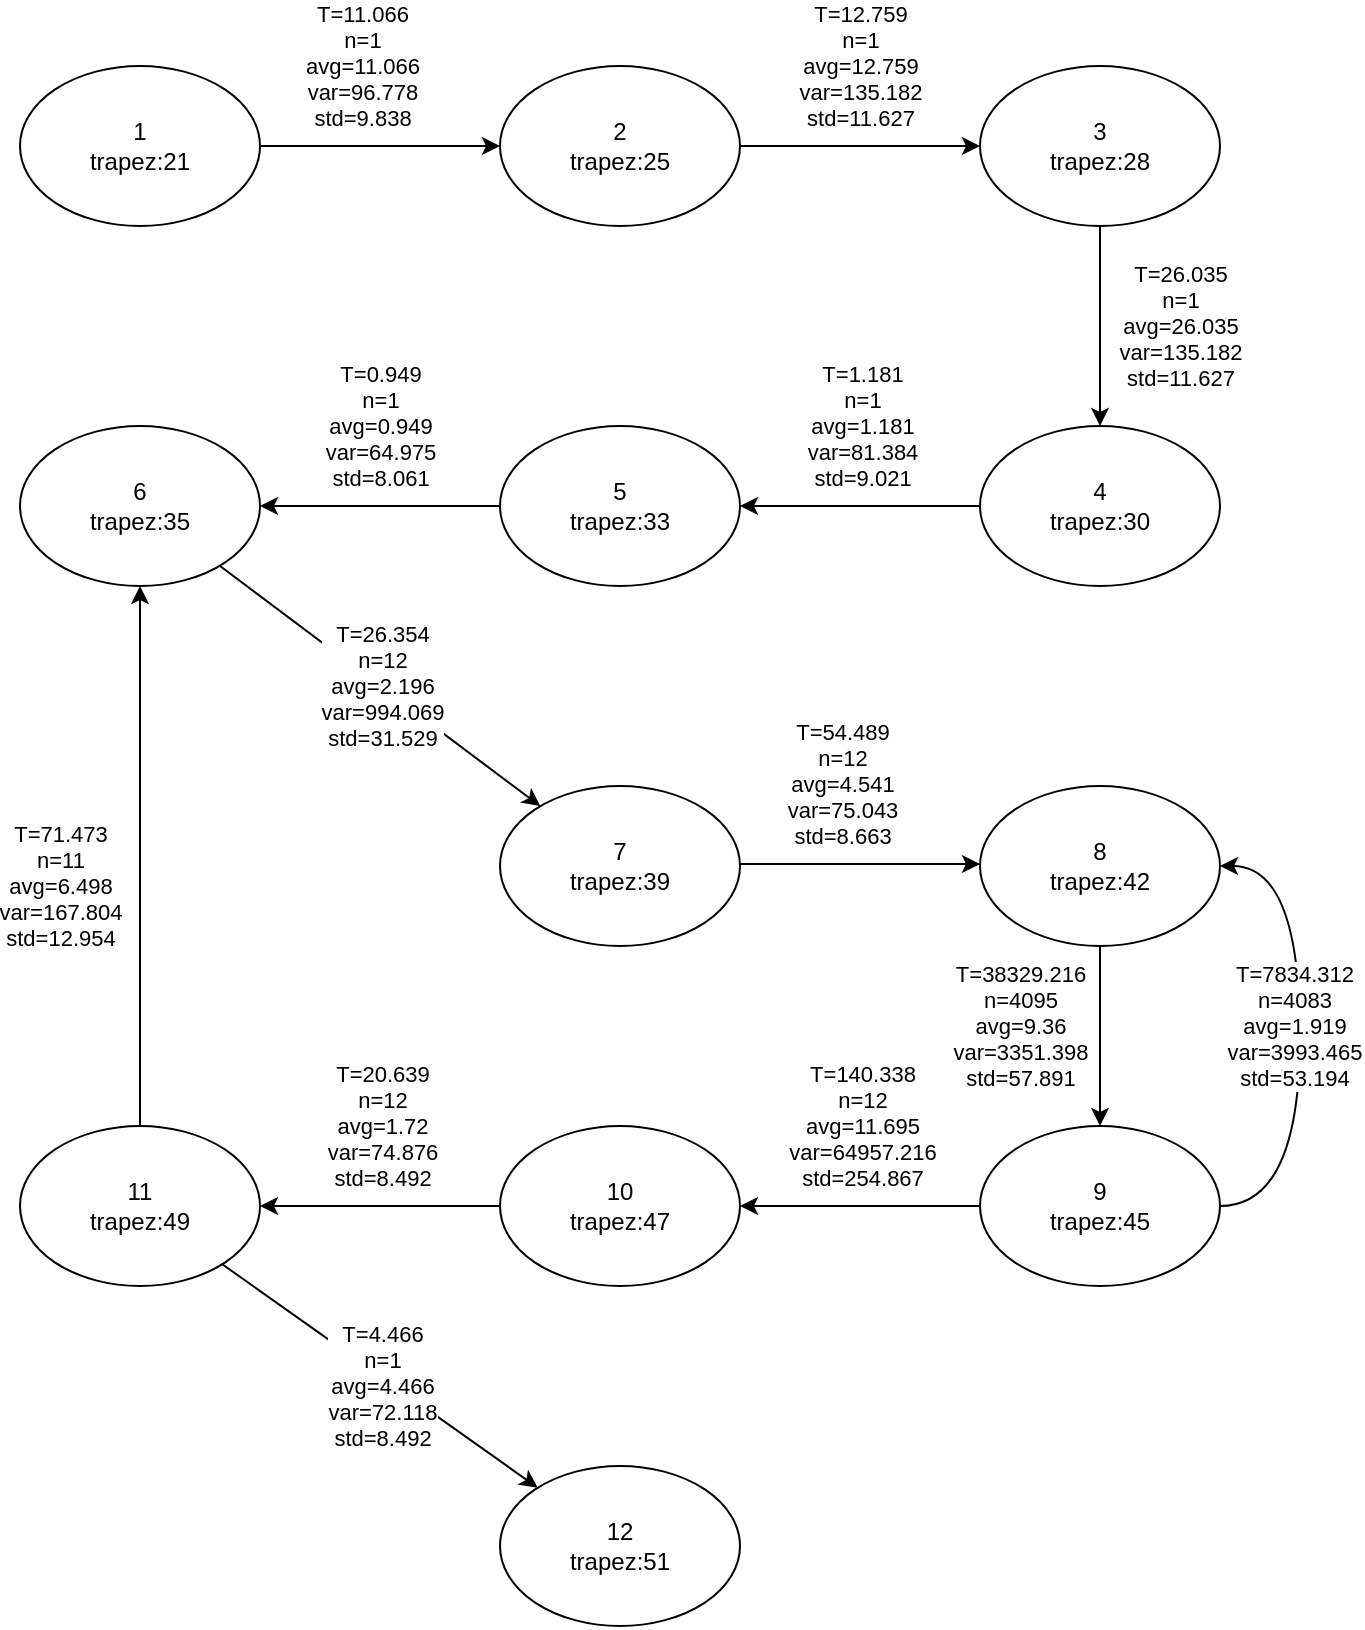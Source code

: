 <mxfile version="15.8.7" type="device"><diagram id="zqFlpqb561GmccCxuulz" name="Страница 1"><mxGraphModel dx="630" dy="494" grid="1" gridSize="10" guides="1" tooltips="1" connect="1" arrows="1" fold="1" page="1" pageScale="1" pageWidth="827" pageHeight="1169" math="0" shadow="0"><root><mxCell id="0"/><mxCell id="1" parent="0"/><mxCell id="HgJq_-KJ6NtjTggEVQ5I-1" value="1&lt;br&gt;trapez:21" style="ellipse;whiteSpace=wrap;html=1;" parent="1" vertex="1"><mxGeometry x="120" y="80" width="120" height="80" as="geometry"/></mxCell><mxCell id="HgJq_-KJ6NtjTggEVQ5I-2" value="2&lt;br&gt;trapez:25" style="ellipse;whiteSpace=wrap;html=1;" parent="1" vertex="1"><mxGeometry x="360" y="80" width="120" height="80" as="geometry"/></mxCell><mxCell id="HgJq_-KJ6NtjTggEVQ5I-3" value="3&lt;br&gt;trapez:28" style="ellipse;whiteSpace=wrap;html=1;" parent="1" vertex="1"><mxGeometry x="600" y="80" width="120" height="80" as="geometry"/></mxCell><mxCell id="HgJq_-KJ6NtjTggEVQ5I-4" value="4&lt;br&gt;trapez:30" style="ellipse;whiteSpace=wrap;html=1;" parent="1" vertex="1"><mxGeometry x="600" y="260" width="120" height="80" as="geometry"/></mxCell><mxCell id="HgJq_-KJ6NtjTggEVQ5I-7" value="5&lt;br&gt;trapez:33" style="ellipse;whiteSpace=wrap;html=1;" parent="1" vertex="1"><mxGeometry x="360" y="260" width="120" height="80" as="geometry"/></mxCell><mxCell id="HgJq_-KJ6NtjTggEVQ5I-8" value="6&lt;br&gt;trapez:35" style="ellipse;whiteSpace=wrap;html=1;" parent="1" vertex="1"><mxGeometry x="120" y="260" width="120" height="80" as="geometry"/></mxCell><mxCell id="HgJq_-KJ6NtjTggEVQ5I-9" value="10&lt;br&gt;trapez:47" style="ellipse;whiteSpace=wrap;html=1;" parent="1" vertex="1"><mxGeometry x="360" y="610" width="120" height="80" as="geometry"/></mxCell><mxCell id="HgJq_-KJ6NtjTggEVQ5I-10" value="7&lt;br&gt;trapez:39" style="ellipse;whiteSpace=wrap;html=1;" parent="1" vertex="1"><mxGeometry x="360" y="440" width="120" height="80" as="geometry"/></mxCell><mxCell id="HgJq_-KJ6NtjTggEVQ5I-11" value="8&lt;br&gt;trapez:42" style="ellipse;whiteSpace=wrap;html=1;" parent="1" vertex="1"><mxGeometry x="600" y="440" width="120" height="80" as="geometry"/></mxCell><mxCell id="HgJq_-KJ6NtjTggEVQ5I-12" value="9&lt;br&gt;trapez:45" style="ellipse;whiteSpace=wrap;html=1;" parent="1" vertex="1"><mxGeometry x="600" y="610" width="120" height="80" as="geometry"/></mxCell><mxCell id="HgJq_-KJ6NtjTggEVQ5I-15" value="" style="endArrow=classic;html=1;rounded=0;" parent="1" source="HgJq_-KJ6NtjTggEVQ5I-1" target="HgJq_-KJ6NtjTggEVQ5I-2" edge="1"><mxGeometry width="50" height="50" relative="1" as="geometry"><mxPoint x="150" y="270" as="sourcePoint"/><mxPoint x="200" y="220" as="targetPoint"/></mxGeometry></mxCell><mxCell id="HgJq_-KJ6NtjTggEVQ5I-30" value="T=11.066&lt;br&gt;n=1&lt;br&gt;avg=11.066&lt;br&gt;var=96.778&lt;br&gt;std=9.838" style="edgeLabel;html=1;align=center;verticalAlign=middle;resizable=0;points=[];" parent="HgJq_-KJ6NtjTggEVQ5I-15" vertex="1" connectable="0"><mxGeometry x="-0.384" relative="1" as="geometry"><mxPoint x="14" y="-40" as="offset"/></mxGeometry></mxCell><mxCell id="HgJq_-KJ6NtjTggEVQ5I-16" value="" style="endArrow=classic;html=1;rounded=0;" parent="1" source="HgJq_-KJ6NtjTggEVQ5I-2" target="HgJq_-KJ6NtjTggEVQ5I-3" edge="1"><mxGeometry width="50" height="50" relative="1" as="geometry"><mxPoint x="320" y="230" as="sourcePoint"/><mxPoint x="370" y="180" as="targetPoint"/></mxGeometry></mxCell><mxCell id="HgJq_-KJ6NtjTggEVQ5I-31" value="T=12.759&lt;br&gt;n=1&lt;br&gt;avg=12.759&lt;br&gt;var=135.182&lt;br&gt;std=11.627" style="edgeLabel;html=1;align=center;verticalAlign=middle;resizable=0;points=[];" parent="HgJq_-KJ6NtjTggEVQ5I-16" vertex="1" connectable="0"><mxGeometry x="-0.365" relative="1" as="geometry"><mxPoint x="22" y="-40" as="offset"/></mxGeometry></mxCell><mxCell id="HgJq_-KJ6NtjTggEVQ5I-17" value="" style="endArrow=classic;html=1;rounded=0;" parent="1" source="HgJq_-KJ6NtjTggEVQ5I-3" target="HgJq_-KJ6NtjTggEVQ5I-4" edge="1"><mxGeometry width="50" height="50" relative="1" as="geometry"><mxPoint x="430" y="260" as="sourcePoint"/><mxPoint x="480" y="210" as="targetPoint"/></mxGeometry></mxCell><mxCell id="HgJq_-KJ6NtjTggEVQ5I-33" value="T=26.035&lt;br style=&quot;background-color: rgb(248 , 249 , 250)&quot;&gt;n=1&lt;br style=&quot;background-color: rgb(248 , 249 , 250)&quot;&gt;avg=26.035&lt;br style=&quot;background-color: rgb(248 , 249 , 250)&quot;&gt;var=135.182&lt;br style=&quot;background-color: rgb(248 , 249 , 250)&quot;&gt;std=11.627" style="edgeLabel;html=1;align=center;verticalAlign=middle;resizable=0;points=[];" parent="HgJq_-KJ6NtjTggEVQ5I-17" vertex="1" connectable="0"><mxGeometry x="-0.56" y="2" relative="1" as="geometry"><mxPoint x="38" y="28" as="offset"/></mxGeometry></mxCell><mxCell id="HgJq_-KJ6NtjTggEVQ5I-18" value="" style="endArrow=classic;html=1;rounded=0;" parent="1" source="HgJq_-KJ6NtjTggEVQ5I-4" target="HgJq_-KJ6NtjTggEVQ5I-7" edge="1"><mxGeometry width="50" height="50" relative="1" as="geometry"><mxPoint x="390" y="460" as="sourcePoint"/><mxPoint x="440" y="410" as="targetPoint"/></mxGeometry></mxCell><mxCell id="HgJq_-KJ6NtjTggEVQ5I-34" value="T=1.181&lt;br style=&quot;background-color: rgb(248 , 249 , 250)&quot;&gt;n=1&lt;br style=&quot;background-color: rgb(248 , 249 , 250)&quot;&gt;avg=1.181&lt;br style=&quot;background-color: rgb(248 , 249 , 250)&quot;&gt;var=81.384&lt;br style=&quot;background-color: rgb(248 , 249 , 250)&quot;&gt;std=9.021" style="edgeLabel;html=1;align=center;verticalAlign=middle;resizable=0;points=[];" parent="HgJq_-KJ6NtjTggEVQ5I-18" vertex="1" connectable="0"><mxGeometry x="-0.322" y="1" relative="1" as="geometry"><mxPoint x="-19" y="-41" as="offset"/></mxGeometry></mxCell><mxCell id="HgJq_-KJ6NtjTggEVQ5I-19" value="" style="endArrow=classic;html=1;rounded=0;" parent="1" source="HgJq_-KJ6NtjTggEVQ5I-7" target="HgJq_-KJ6NtjTggEVQ5I-8" edge="1"><mxGeometry width="50" height="50" relative="1" as="geometry"><mxPoint x="250" y="490" as="sourcePoint"/><mxPoint x="300" y="440" as="targetPoint"/></mxGeometry></mxCell><mxCell id="HgJq_-KJ6NtjTggEVQ5I-35" value="T=0.949&lt;br style=&quot;background-color: rgb(248 , 249 , 250)&quot;&gt;n=1&lt;br style=&quot;background-color: rgb(248 , 249 , 250)&quot;&gt;avg=0.949&lt;br style=&quot;background-color: rgb(248 , 249 , 250)&quot;&gt;var=64.975&lt;br style=&quot;background-color: rgb(248 , 249 , 250)&quot;&gt;std=8.061" style="edgeLabel;html=1;align=center;verticalAlign=middle;resizable=0;points=[];" parent="HgJq_-KJ6NtjTggEVQ5I-19" vertex="1" connectable="0"><mxGeometry x="-0.184" y="-3" relative="1" as="geometry"><mxPoint x="-11" y="-37" as="offset"/></mxGeometry></mxCell><mxCell id="HgJq_-KJ6NtjTggEVQ5I-20" value="" style="endArrow=classic;html=1;rounded=0;" parent="1" source="HgJq_-KJ6NtjTggEVQ5I-8" target="HgJq_-KJ6NtjTggEVQ5I-10" edge="1"><mxGeometry width="50" height="50" relative="1" as="geometry"><mxPoint x="180" y="480" as="sourcePoint"/><mxPoint x="230" y="430" as="targetPoint"/></mxGeometry></mxCell><mxCell id="HgJq_-KJ6NtjTggEVQ5I-36" value="T=26.354&lt;br style=&quot;background-color: rgb(248 , 249 , 250)&quot;&gt;n=12&lt;br style=&quot;background-color: rgb(248 , 249 , 250)&quot;&gt;avg=2.196&lt;br style=&quot;background-color: rgb(248 , 249 , 250)&quot;&gt;var=994.069&lt;br style=&quot;background-color: rgb(248 , 249 , 250)&quot;&gt;std=31.529" style="edgeLabel;html=1;align=center;verticalAlign=middle;resizable=0;points=[];" parent="HgJq_-KJ6NtjTggEVQ5I-20" vertex="1" connectable="0"><mxGeometry x="-0.143" y="-4" relative="1" as="geometry"><mxPoint x="14" y="5" as="offset"/></mxGeometry></mxCell><mxCell id="HgJq_-KJ6NtjTggEVQ5I-21" value="11&lt;br&gt;trapez:49" style="ellipse;whiteSpace=wrap;html=1;" parent="1" vertex="1"><mxGeometry x="120" y="610" width="120" height="80" as="geometry"/></mxCell><mxCell id="HgJq_-KJ6NtjTggEVQ5I-22" value="12&lt;br&gt;trapez:51" style="ellipse;whiteSpace=wrap;html=1;" parent="1" vertex="1"><mxGeometry x="360" y="780" width="120" height="80" as="geometry"/></mxCell><mxCell id="HgJq_-KJ6NtjTggEVQ5I-23" value="" style="endArrow=classic;html=1;rounded=0;" parent="1" edge="1"><mxGeometry width="50" height="50" relative="1" as="geometry"><mxPoint x="480" y="479" as="sourcePoint"/><mxPoint x="600" y="479" as="targetPoint"/></mxGeometry></mxCell><mxCell id="HgJq_-KJ6NtjTggEVQ5I-37" value="T=54.489&lt;br style=&quot;background-color: rgb(248 , 249 , 250)&quot;&gt;n=12&lt;br style=&quot;background-color: rgb(248 , 249 , 250)&quot;&gt;avg=4.541&lt;br style=&quot;background-color: rgb(248 , 249 , 250)&quot;&gt;var=75.043&lt;br style=&quot;background-color: rgb(248 , 249 , 250)&quot;&gt;std=8.663" style="edgeLabel;html=1;align=center;verticalAlign=middle;resizable=0;points=[];" parent="HgJq_-KJ6NtjTggEVQ5I-23" vertex="1" connectable="0"><mxGeometry x="-0.384" relative="1" as="geometry"><mxPoint x="14" y="-40" as="offset"/></mxGeometry></mxCell><mxCell id="HgJq_-KJ6NtjTggEVQ5I-24" value="" style="endArrow=classic;html=1;rounded=0;" parent="1" source="HgJq_-KJ6NtjTggEVQ5I-12" target="HgJq_-KJ6NtjTggEVQ5I-9" edge="1"><mxGeometry width="50" height="50" relative="1" as="geometry"><mxPoint x="500" y="620" as="sourcePoint"/><mxPoint x="550" y="570" as="targetPoint"/></mxGeometry></mxCell><mxCell id="HgJq_-KJ6NtjTggEVQ5I-40" value="T=140.338&lt;br style=&quot;background-color: rgb(248 , 249 , 250)&quot;&gt;n=12&lt;br style=&quot;background-color: rgb(248 , 249 , 250)&quot;&gt;avg=11.695&lt;br style=&quot;background-color: rgb(248 , 249 , 250)&quot;&gt;var=64957.216&lt;br style=&quot;background-color: rgb(248 , 249 , 250)&quot;&gt;std=254.867" style="edgeLabel;html=1;align=center;verticalAlign=middle;resizable=0;points=[];" parent="HgJq_-KJ6NtjTggEVQ5I-24" vertex="1" connectable="0"><mxGeometry x="0.286" y="1" relative="1" as="geometry"><mxPoint x="18" y="-41" as="offset"/></mxGeometry></mxCell><mxCell id="HgJq_-KJ6NtjTggEVQ5I-25" value="" style="endArrow=classic;html=1;rounded=0;" parent="1" source="HgJq_-KJ6NtjTggEVQ5I-9" target="HgJq_-KJ6NtjTggEVQ5I-21" edge="1"><mxGeometry width="50" height="50" relative="1" as="geometry"><mxPoint x="100" y="550" as="sourcePoint"/><mxPoint x="150" y="500" as="targetPoint"/></mxGeometry></mxCell><mxCell id="HgJq_-KJ6NtjTggEVQ5I-41" value="T=20.639&lt;br style=&quot;background-color: rgb(248 , 249 , 250)&quot;&gt;n=12&lt;br style=&quot;background-color: rgb(248 , 249 , 250)&quot;&gt;avg=1.72&lt;br style=&quot;background-color: rgb(248 , 249 , 250)&quot;&gt;var=74.876&lt;br style=&quot;background-color: rgb(248 , 249 , 250)&quot;&gt;std=8.492" style="edgeLabel;html=1;align=center;verticalAlign=middle;resizable=0;points=[];" parent="HgJq_-KJ6NtjTggEVQ5I-25" vertex="1" connectable="0"><mxGeometry x="0.228" y="-4" relative="1" as="geometry"><mxPoint x="14" y="-36" as="offset"/></mxGeometry></mxCell><mxCell id="HgJq_-KJ6NtjTggEVQ5I-26" value="" style="endArrow=classic;html=1;rounded=0;" parent="1" source="HgJq_-KJ6NtjTggEVQ5I-21" target="HgJq_-KJ6NtjTggEVQ5I-8" edge="1"><mxGeometry width="50" height="50" relative="1" as="geometry"><mxPoint x="40" y="500" as="sourcePoint"/><mxPoint x="90" y="450" as="targetPoint"/></mxGeometry></mxCell><mxCell id="HgJq_-KJ6NtjTggEVQ5I-42" value="T=71.473&lt;br style=&quot;background-color: rgb(248 , 249 , 250)&quot;&gt;n=11&lt;br style=&quot;background-color: rgb(248 , 249 , 250)&quot;&gt;avg=6.498&lt;br style=&quot;background-color: rgb(248 , 249 , 250)&quot;&gt;var=167.804&lt;br style=&quot;background-color: rgb(248 , 249 , 250)&quot;&gt;std=12.954" style="edgeLabel;html=1;align=center;verticalAlign=middle;resizable=0;points=[];" parent="HgJq_-KJ6NtjTggEVQ5I-26" vertex="1" connectable="0"><mxGeometry x="-0.191" relative="1" as="geometry"><mxPoint x="-40" y="-11" as="offset"/></mxGeometry></mxCell><mxCell id="HgJq_-KJ6NtjTggEVQ5I-27" value="" style="endArrow=classic;html=1;rounded=0;" parent="1" source="HgJq_-KJ6NtjTggEVQ5I-21" target="HgJq_-KJ6NtjTggEVQ5I-22" edge="1"><mxGeometry width="50" height="50" relative="1" as="geometry"><mxPoint x="160" y="830" as="sourcePoint"/><mxPoint x="210" y="780" as="targetPoint"/></mxGeometry></mxCell><mxCell id="HgJq_-KJ6NtjTggEVQ5I-43" value="T=4.466&lt;br style=&quot;background-color: rgb(248 , 249 , 250)&quot;&gt;n=1&lt;br style=&quot;background-color: rgb(248 , 249 , 250)&quot;&gt;avg=4.466&lt;br style=&quot;background-color: rgb(248 , 249 , 250)&quot;&gt;var=72.118&lt;br style=&quot;background-color: rgb(248 , 249 , 250)&quot;&gt;std=8.492" style="edgeLabel;html=1;align=center;verticalAlign=middle;resizable=0;points=[];" parent="HgJq_-KJ6NtjTggEVQ5I-27" vertex="1" connectable="0"><mxGeometry x="-0.245" y="-2" relative="1" as="geometry"><mxPoint x="21" y="17" as="offset"/></mxGeometry></mxCell><mxCell id="HgJq_-KJ6NtjTggEVQ5I-28" value="" style="endArrow=classic;html=1;rounded=0;" parent="1" source="HgJq_-KJ6NtjTggEVQ5I-11" target="HgJq_-KJ6NtjTggEVQ5I-12" edge="1"><mxGeometry width="50" height="50" relative="1" as="geometry"><mxPoint x="570" y="580" as="sourcePoint"/><mxPoint x="620" y="530" as="targetPoint"/></mxGeometry></mxCell><mxCell id="HgJq_-KJ6NtjTggEVQ5I-38" value="T=38329.216&lt;br style=&quot;background-color: rgb(248 , 249 , 250)&quot;&gt;n=4095&lt;br style=&quot;background-color: rgb(248 , 249 , 250)&quot;&gt;avg=9.36&lt;br style=&quot;background-color: rgb(248 , 249 , 250)&quot;&gt;var=3351.398&lt;br style=&quot;background-color: rgb(248 , 249 , 250)&quot;&gt;std=57.891" style="edgeLabel;html=1;align=center;verticalAlign=middle;resizable=0;points=[];" parent="HgJq_-KJ6NtjTggEVQ5I-28" vertex="1" connectable="0"><mxGeometry x="-0.406" y="-1" relative="1" as="geometry"><mxPoint x="-39" y="13" as="offset"/></mxGeometry></mxCell><mxCell id="HgJq_-KJ6NtjTggEVQ5I-29" value="" style="endArrow=classic;html=1;rounded=0;edgeStyle=orthogonalEdgeStyle;curved=1;" parent="1" source="HgJq_-KJ6NtjTggEVQ5I-12" target="HgJq_-KJ6NtjTggEVQ5I-11" edge="1"><mxGeometry width="50" height="50" relative="1" as="geometry"><mxPoint x="720" y="590" as="sourcePoint"/><mxPoint x="770" y="540" as="targetPoint"/><Array as="points"><mxPoint x="760" y="650"/><mxPoint x="760" y="480"/></Array></mxGeometry></mxCell><mxCell id="HgJq_-KJ6NtjTggEVQ5I-39" value="T=7834.312&lt;br style=&quot;background-color: rgb(248 , 249 , 250)&quot;&gt;n=4083&lt;br style=&quot;background-color: rgb(248 , 249 , 250)&quot;&gt;avg=1.919&lt;br style=&quot;background-color: rgb(248 , 249 , 250)&quot;&gt;var=3993.465&lt;br style=&quot;background-color: rgb(248 , 249 , 250)&quot;&gt;std=53.194" style="edgeLabel;html=1;align=center;verticalAlign=middle;resizable=0;points=[];" parent="HgJq_-KJ6NtjTggEVQ5I-29" vertex="1" connectable="0"><mxGeometry x="0.175" y="3" relative="1" as="geometry"><mxPoint y="17" as="offset"/></mxGeometry></mxCell></root></mxGraphModel></diagram></mxfile>
